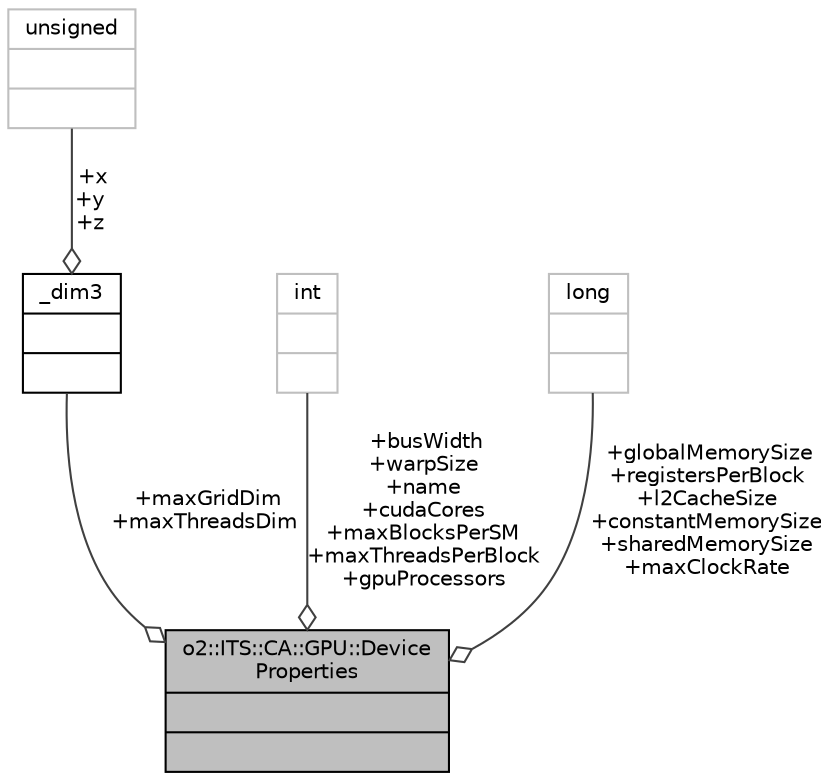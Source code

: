 digraph "o2::ITS::CA::GPU::DeviceProperties"
{
 // INTERACTIVE_SVG=YES
  bgcolor="transparent";
  edge [fontname="Helvetica",fontsize="10",labelfontname="Helvetica",labelfontsize="10"];
  node [fontname="Helvetica",fontsize="10",shape=record];
  Node1 [label="{o2::ITS::CA::GPU::Device\lProperties\n||}",height=0.2,width=0.4,color="black", fillcolor="grey75", style="filled" fontcolor="black"];
  Node2 -> Node1 [color="grey25",fontsize="10",style="solid",label=" +maxGridDim\n+maxThreadsDim" ,arrowhead="odiamond",fontname="Helvetica"];
  Node2 [label="{_dim3\n||}",height=0.2,width=0.4,color="black",URL="$d7/dcb/struct__dim3.html"];
  Node3 -> Node2 [color="grey25",fontsize="10",style="solid",label=" +x\n+y\n+z" ,arrowhead="odiamond",fontname="Helvetica"];
  Node3 [label="{unsigned\n||}",height=0.2,width=0.4,color="grey75"];
  Node4 -> Node1 [color="grey25",fontsize="10",style="solid",label=" +busWidth\n+warpSize\n+name\n+cudaCores\n+maxBlocksPerSM\n+maxThreadsPerBlock\n+gpuProcessors" ,arrowhead="odiamond",fontname="Helvetica"];
  Node4 [label="{int\n||}",height=0.2,width=0.4,color="grey75"];
  Node5 -> Node1 [color="grey25",fontsize="10",style="solid",label=" +globalMemorySize\n+registersPerBlock\n+l2CacheSize\n+constantMemorySize\n+sharedMemorySize\n+maxClockRate" ,arrowhead="odiamond",fontname="Helvetica"];
  Node5 [label="{long\n||}",height=0.2,width=0.4,color="grey75"];
}
